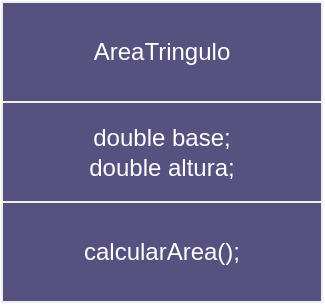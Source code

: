 <mxfile version="24.3.1" type="device">
  <diagram name="Página-1" id="MhSPWuC_ZOSB0VklC2l5">
    <mxGraphModel dx="1434" dy="784" grid="1" gridSize="10" guides="1" tooltips="1" connect="1" arrows="1" fold="1" page="0" pageScale="1" pageWidth="850" pageHeight="1100" math="0" shadow="0">
      <root>
        <mxCell id="0" />
        <mxCell id="1" parent="0" />
        <mxCell id="XDepgYJrY--5GPyEYPza-1" value="double base;&lt;div&gt;double altura;&lt;/div&gt;" style="rounded=0;whiteSpace=wrap;html=1;labelBackgroundColor=none;fillColor=#56517E;strokeColor=#EEEEEE;fontColor=#FFFFFF;" vertex="1" parent="1">
          <mxGeometry x="320" y="210" width="160" height="110" as="geometry" />
        </mxCell>
        <mxCell id="XDepgYJrY--5GPyEYPza-2" value="&lt;font style=&quot;vertical-align: inherit;&quot;&gt;&lt;font style=&quot;vertical-align: inherit;&quot;&gt;AreaTringulo&lt;/font&gt;&lt;/font&gt;" style="rounded=0;whiteSpace=wrap;html=1;labelBackgroundColor=none;fillColor=#56517E;strokeColor=#EEEEEE;fontColor=#FFFFFF;" vertex="1" parent="1">
          <mxGeometry x="320" y="190" width="160" height="50" as="geometry" />
        </mxCell>
        <mxCell id="XDepgYJrY--5GPyEYPza-5" value="calcularArea();" style="rounded=0;whiteSpace=wrap;html=1;labelBackgroundColor=none;fillColor=#56517E;strokeColor=#EEEEEE;fontColor=#FFFFFF;" vertex="1" parent="1">
          <mxGeometry x="320" y="290" width="160" height="50" as="geometry" />
        </mxCell>
      </root>
    </mxGraphModel>
  </diagram>
</mxfile>
